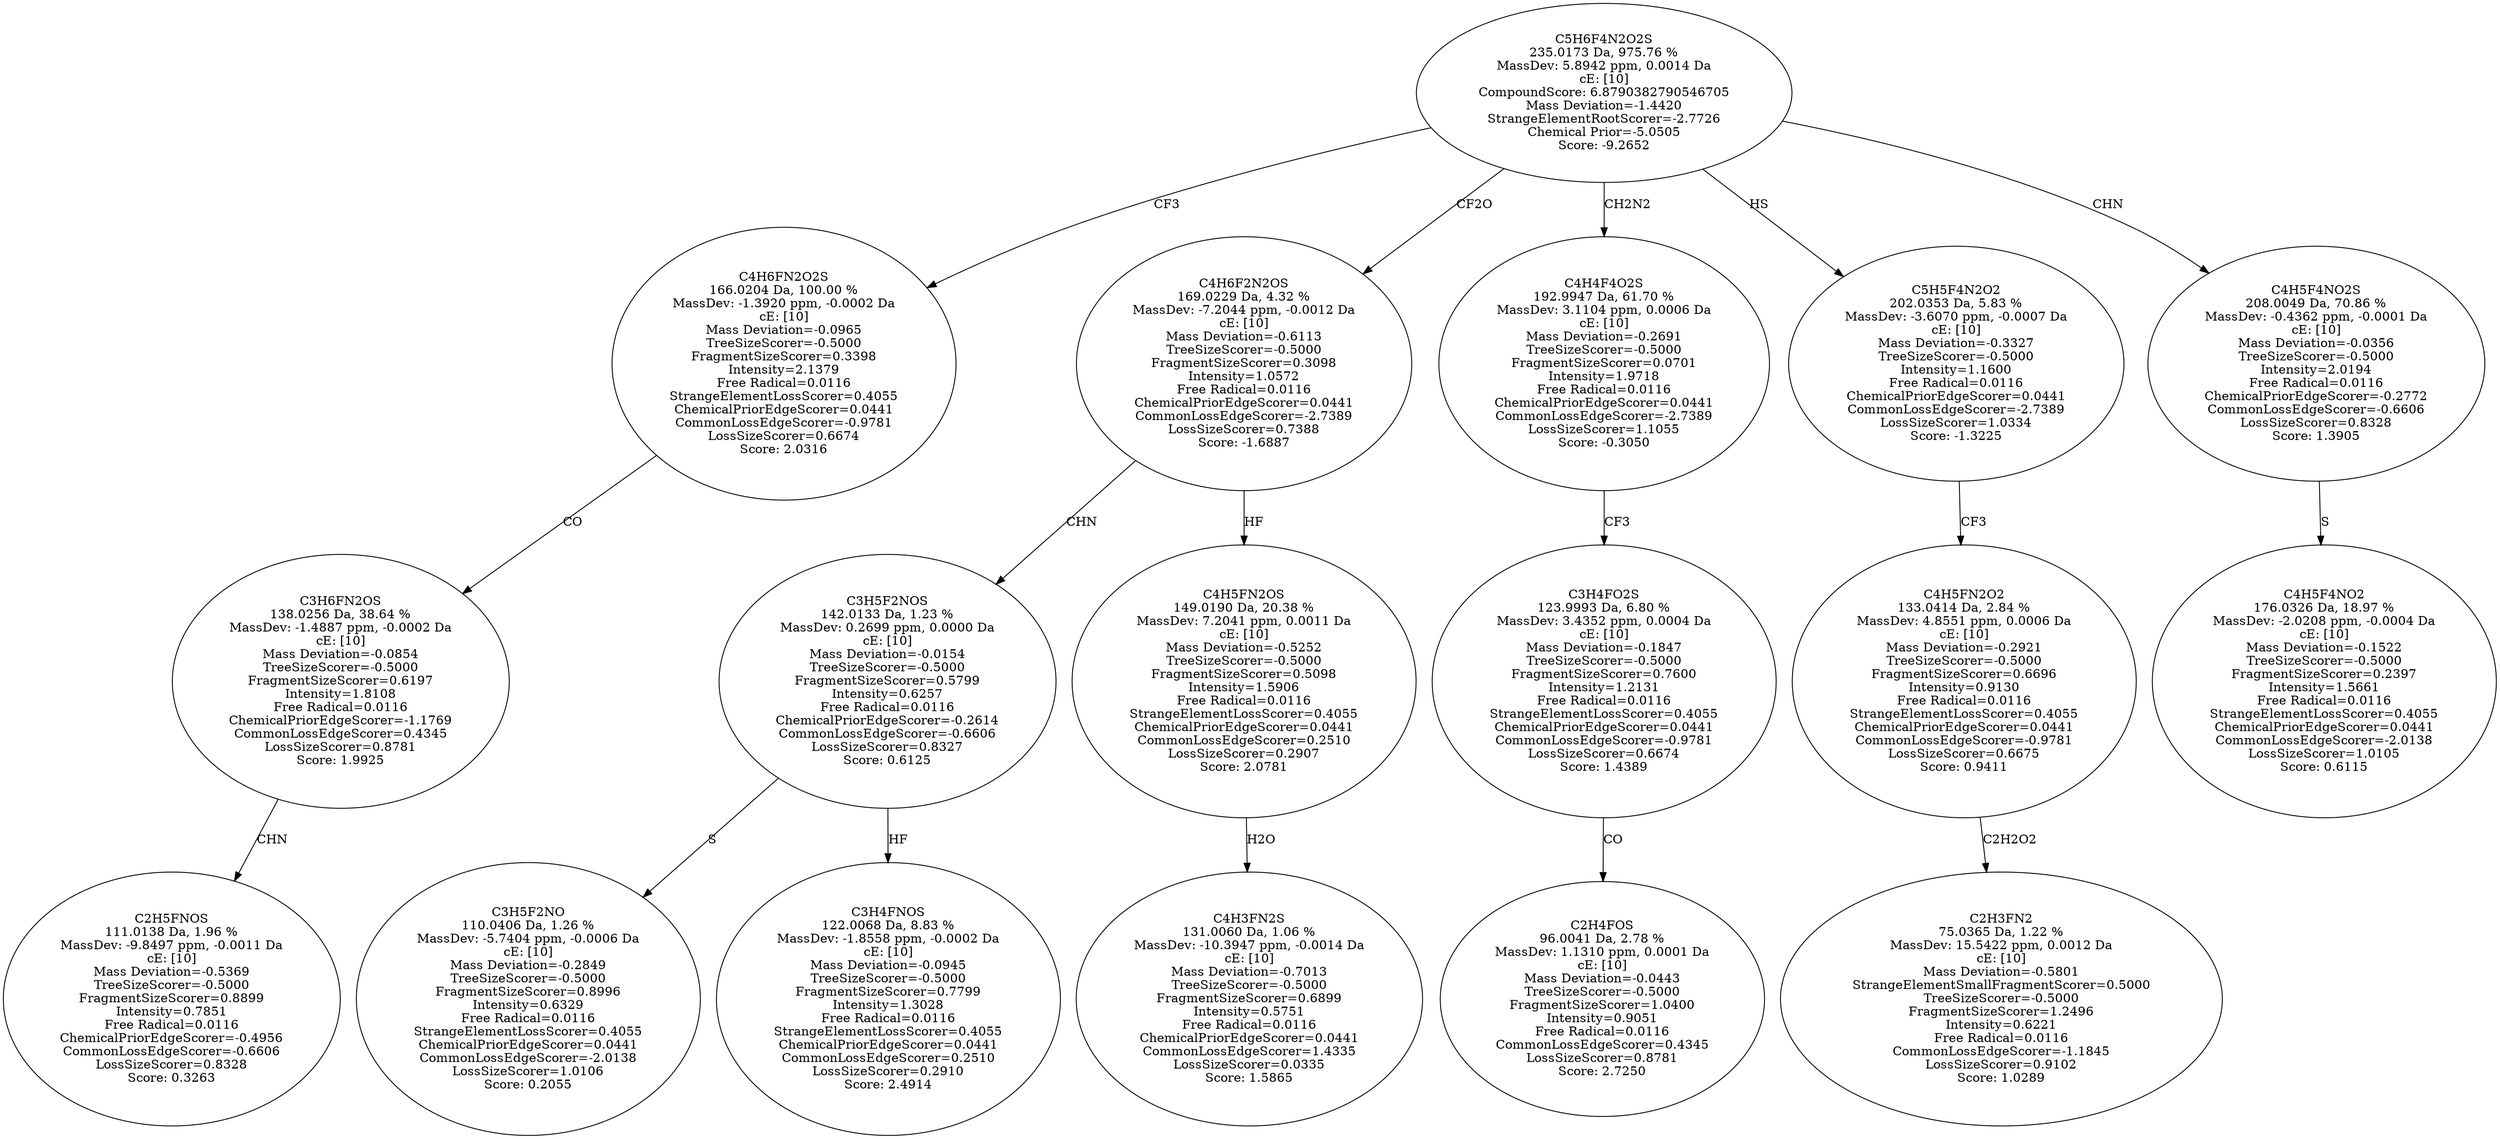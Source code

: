 strict digraph {
v1 [label="C2H5FNOS\n111.0138 Da, 1.96 %\nMassDev: -9.8497 ppm, -0.0011 Da\ncE: [10]\nMass Deviation=-0.5369\nTreeSizeScorer=-0.5000\nFragmentSizeScorer=0.8899\nIntensity=0.7851\nFree Radical=0.0116\nChemicalPriorEdgeScorer=-0.4956\nCommonLossEdgeScorer=-0.6606\nLossSizeScorer=0.8328\nScore: 0.3263"];
v2 [label="C3H6FN2OS\n138.0256 Da, 38.64 %\nMassDev: -1.4887 ppm, -0.0002 Da\ncE: [10]\nMass Deviation=-0.0854\nTreeSizeScorer=-0.5000\nFragmentSizeScorer=0.6197\nIntensity=1.8108\nFree Radical=0.0116\nChemicalPriorEdgeScorer=-1.1769\nCommonLossEdgeScorer=0.4345\nLossSizeScorer=0.8781\nScore: 1.9925"];
v3 [label="C4H6FN2O2S\n166.0204 Da, 100.00 %\nMassDev: -1.3920 ppm, -0.0002 Da\ncE: [10]\nMass Deviation=-0.0965\nTreeSizeScorer=-0.5000\nFragmentSizeScorer=0.3398\nIntensity=2.1379\nFree Radical=0.0116\nStrangeElementLossScorer=0.4055\nChemicalPriorEdgeScorer=0.0441\nCommonLossEdgeScorer=-0.9781\nLossSizeScorer=0.6674\nScore: 2.0316"];
v4 [label="C3H5F2NO\n110.0406 Da, 1.26 %\nMassDev: -5.7404 ppm, -0.0006 Da\ncE: [10]\nMass Deviation=-0.2849\nTreeSizeScorer=-0.5000\nFragmentSizeScorer=0.8996\nIntensity=0.6329\nFree Radical=0.0116\nStrangeElementLossScorer=0.4055\nChemicalPriorEdgeScorer=0.0441\nCommonLossEdgeScorer=-2.0138\nLossSizeScorer=1.0106\nScore: 0.2055"];
v5 [label="C3H4FNOS\n122.0068 Da, 8.83 %\nMassDev: -1.8558 ppm, -0.0002 Da\ncE: [10]\nMass Deviation=-0.0945\nTreeSizeScorer=-0.5000\nFragmentSizeScorer=0.7799\nIntensity=1.3028\nFree Radical=0.0116\nStrangeElementLossScorer=0.4055\nChemicalPriorEdgeScorer=0.0441\nCommonLossEdgeScorer=0.2510\nLossSizeScorer=0.2910\nScore: 2.4914"];
v6 [label="C3H5F2NOS\n142.0133 Da, 1.23 %\nMassDev: 0.2699 ppm, 0.0000 Da\ncE: [10]\nMass Deviation=-0.0154\nTreeSizeScorer=-0.5000\nFragmentSizeScorer=0.5799\nIntensity=0.6257\nFree Radical=0.0116\nChemicalPriorEdgeScorer=-0.2614\nCommonLossEdgeScorer=-0.6606\nLossSizeScorer=0.8327\nScore: 0.6125"];
v7 [label="C4H3FN2S\n131.0060 Da, 1.06 %\nMassDev: -10.3947 ppm, -0.0014 Da\ncE: [10]\nMass Deviation=-0.7013\nTreeSizeScorer=-0.5000\nFragmentSizeScorer=0.6899\nIntensity=0.5751\nFree Radical=0.0116\nChemicalPriorEdgeScorer=0.0441\nCommonLossEdgeScorer=1.4335\nLossSizeScorer=0.0335\nScore: 1.5865"];
v8 [label="C4H5FN2OS\n149.0190 Da, 20.38 %\nMassDev: 7.2041 ppm, 0.0011 Da\ncE: [10]\nMass Deviation=-0.5252\nTreeSizeScorer=-0.5000\nFragmentSizeScorer=0.5098\nIntensity=1.5906\nFree Radical=0.0116\nStrangeElementLossScorer=0.4055\nChemicalPriorEdgeScorer=0.0441\nCommonLossEdgeScorer=0.2510\nLossSizeScorer=0.2907\nScore: 2.0781"];
v9 [label="C4H6F2N2OS\n169.0229 Da, 4.32 %\nMassDev: -7.2044 ppm, -0.0012 Da\ncE: [10]\nMass Deviation=-0.6113\nTreeSizeScorer=-0.5000\nFragmentSizeScorer=0.3098\nIntensity=1.0572\nFree Radical=0.0116\nChemicalPriorEdgeScorer=0.0441\nCommonLossEdgeScorer=-2.7389\nLossSizeScorer=0.7388\nScore: -1.6887"];
v10 [label="C2H4FOS\n96.0041 Da, 2.78 %\nMassDev: 1.1310 ppm, 0.0001 Da\ncE: [10]\nMass Deviation=-0.0443\nTreeSizeScorer=-0.5000\nFragmentSizeScorer=1.0400\nIntensity=0.9051\nFree Radical=0.0116\nCommonLossEdgeScorer=0.4345\nLossSizeScorer=0.8781\nScore: 2.7250"];
v11 [label="C3H4FO2S\n123.9993 Da, 6.80 %\nMassDev: 3.4352 ppm, 0.0004 Da\ncE: [10]\nMass Deviation=-0.1847\nTreeSizeScorer=-0.5000\nFragmentSizeScorer=0.7600\nIntensity=1.2131\nFree Radical=0.0116\nStrangeElementLossScorer=0.4055\nChemicalPriorEdgeScorer=0.0441\nCommonLossEdgeScorer=-0.9781\nLossSizeScorer=0.6674\nScore: 1.4389"];
v12 [label="C4H4F4O2S\n192.9947 Da, 61.70 %\nMassDev: 3.1104 ppm, 0.0006 Da\ncE: [10]\nMass Deviation=-0.2691\nTreeSizeScorer=-0.5000\nFragmentSizeScorer=0.0701\nIntensity=1.9718\nFree Radical=0.0116\nChemicalPriorEdgeScorer=0.0441\nCommonLossEdgeScorer=-2.7389\nLossSizeScorer=1.1055\nScore: -0.3050"];
v13 [label="C2H3FN2\n75.0365 Da, 1.22 %\nMassDev: 15.5422 ppm, 0.0012 Da\ncE: [10]\nMass Deviation=-0.5801\nStrangeElementSmallFragmentScorer=0.5000\nTreeSizeScorer=-0.5000\nFragmentSizeScorer=1.2496\nIntensity=0.6221\nFree Radical=0.0116\nCommonLossEdgeScorer=-1.1845\nLossSizeScorer=0.9102\nScore: 1.0289"];
v14 [label="C4H5FN2O2\n133.0414 Da, 2.84 %\nMassDev: 4.8551 ppm, 0.0006 Da\ncE: [10]\nMass Deviation=-0.2921\nTreeSizeScorer=-0.5000\nFragmentSizeScorer=0.6696\nIntensity=0.9130\nFree Radical=0.0116\nStrangeElementLossScorer=0.4055\nChemicalPriorEdgeScorer=0.0441\nCommonLossEdgeScorer=-0.9781\nLossSizeScorer=0.6675\nScore: 0.9411"];
v15 [label="C5H5F4N2O2\n202.0353 Da, 5.83 %\nMassDev: -3.6070 ppm, -0.0007 Da\ncE: [10]\nMass Deviation=-0.3327\nTreeSizeScorer=-0.5000\nIntensity=1.1600\nFree Radical=0.0116\nChemicalPriorEdgeScorer=0.0441\nCommonLossEdgeScorer=-2.7389\nLossSizeScorer=1.0334\nScore: -1.3225"];
v16 [label="C4H5F4NO2\n176.0326 Da, 18.97 %\nMassDev: -2.0208 ppm, -0.0004 Da\ncE: [10]\nMass Deviation=-0.1522\nTreeSizeScorer=-0.5000\nFragmentSizeScorer=0.2397\nIntensity=1.5661\nFree Radical=0.0116\nStrangeElementLossScorer=0.4055\nChemicalPriorEdgeScorer=0.0441\nCommonLossEdgeScorer=-2.0138\nLossSizeScorer=1.0105\nScore: 0.6115"];
v17 [label="C4H5F4NO2S\n208.0049 Da, 70.86 %\nMassDev: -0.4362 ppm, -0.0001 Da\ncE: [10]\nMass Deviation=-0.0356\nTreeSizeScorer=-0.5000\nIntensity=2.0194\nFree Radical=0.0116\nChemicalPriorEdgeScorer=-0.2772\nCommonLossEdgeScorer=-0.6606\nLossSizeScorer=0.8328\nScore: 1.3905"];
v18 [label="C5H6F4N2O2S\n235.0173 Da, 975.76 %\nMassDev: 5.8942 ppm, 0.0014 Da\ncE: [10]\nCompoundScore: 6.8790382790546705\nMass Deviation=-1.4420\nStrangeElementRootScorer=-2.7726\nChemical Prior=-5.0505\nScore: -9.2652"];
v2 -> v1 [label="CHN"];
v3 -> v2 [label="CO"];
v18 -> v3 [label="CF3"];
v6 -> v4 [label="S"];
v6 -> v5 [label="HF"];
v9 -> v6 [label="CHN"];
v8 -> v7 [label="H2O"];
v9 -> v8 [label="HF"];
v18 -> v9 [label="CF2O"];
v11 -> v10 [label="CO"];
v12 -> v11 [label="CF3"];
v18 -> v12 [label="CH2N2"];
v14 -> v13 [label="C2H2O2"];
v15 -> v14 [label="CF3"];
v18 -> v15 [label="HS"];
v17 -> v16 [label="S"];
v18 -> v17 [label="CHN"];
}